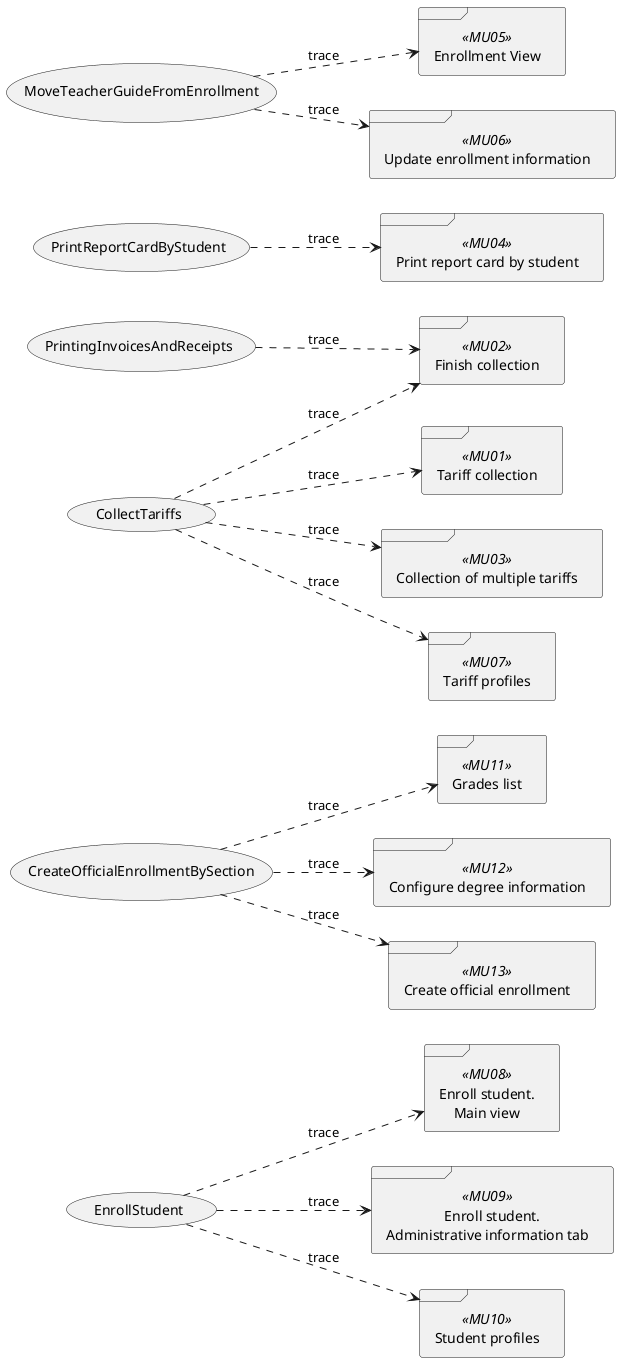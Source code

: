 @startuml

'skinparam BackgroundColor transparent
left to right direction

usecase CU01 as "EnrollStudent"
usecase CU05 as "CreateOfficialEnrollmentBySection"
usecase CU58 as "PrintingInvoicesAndReceipts"
usecase CU29 as "PrintReportCardByStudent"
usecase CU21 as "MoveTeacherGuideFromEnrollment"
usecase CU03 as "CollectTariffs"

frame MU01 <<MU01>> as "Tariff collection"
frame MU02 <<MU02>> as "Finish collection"
frame MU03 <<MU03>> as "Collection of multiple tariffs"
frame MU04 <<MU04>> as "Print report card by student"
frame MU05 <<MU05>> as "Enrollment View"
frame MU06 <<MU06>> as "Update enrollment information"
frame MU07 <<MU07>> as "Tariff profiles"
frame MU08 <<MU08>> as "Enroll student.\n    Main view"
frame MU09 <<MU09>> as "\t\tEnroll student.\nAdministrative information tab"
frame MU10 <<MU10>> as "Student profiles"
frame MU11 <<MU11>> as "Grades list"
frame MU12 <<MU12>> as "Configure degree information"
frame MU13 <<MU13>> as "Create official enrollment"

CU29 ..> MU04 : trace

CU21 ..> MU05 : trace
CU21 ..> MU06 : trace

CU03 ..> MU01 : trace
CU03 ..> MU02 : trace
CU03 ..> MU03 : trace
CU03 ..> MU07 : trace

CU58 ..> MU02 : trace

CU01 ..> MU08 : trace
CU01 ..> MU09 : trace
CU01 ..> MU10 : trace

CU05 ..> MU11 : trace
CU05 ..> MU12 : trace
CU05 ..> MU13 : trace
@enduml